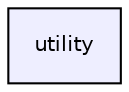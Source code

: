 digraph "utility" {
  compound=true
  node [ fontsize="10", fontname="Helvetica"];
  edge [ labelfontsize="10", labelfontname="Helvetica"];
  dir_64e73385a8b7738563c26ce10415b58d [shape=box, label="utility", style="filled", fillcolor="#eeeeff", pencolor="black", URL="dir_64e73385a8b7738563c26ce10415b58d.html"];
}
